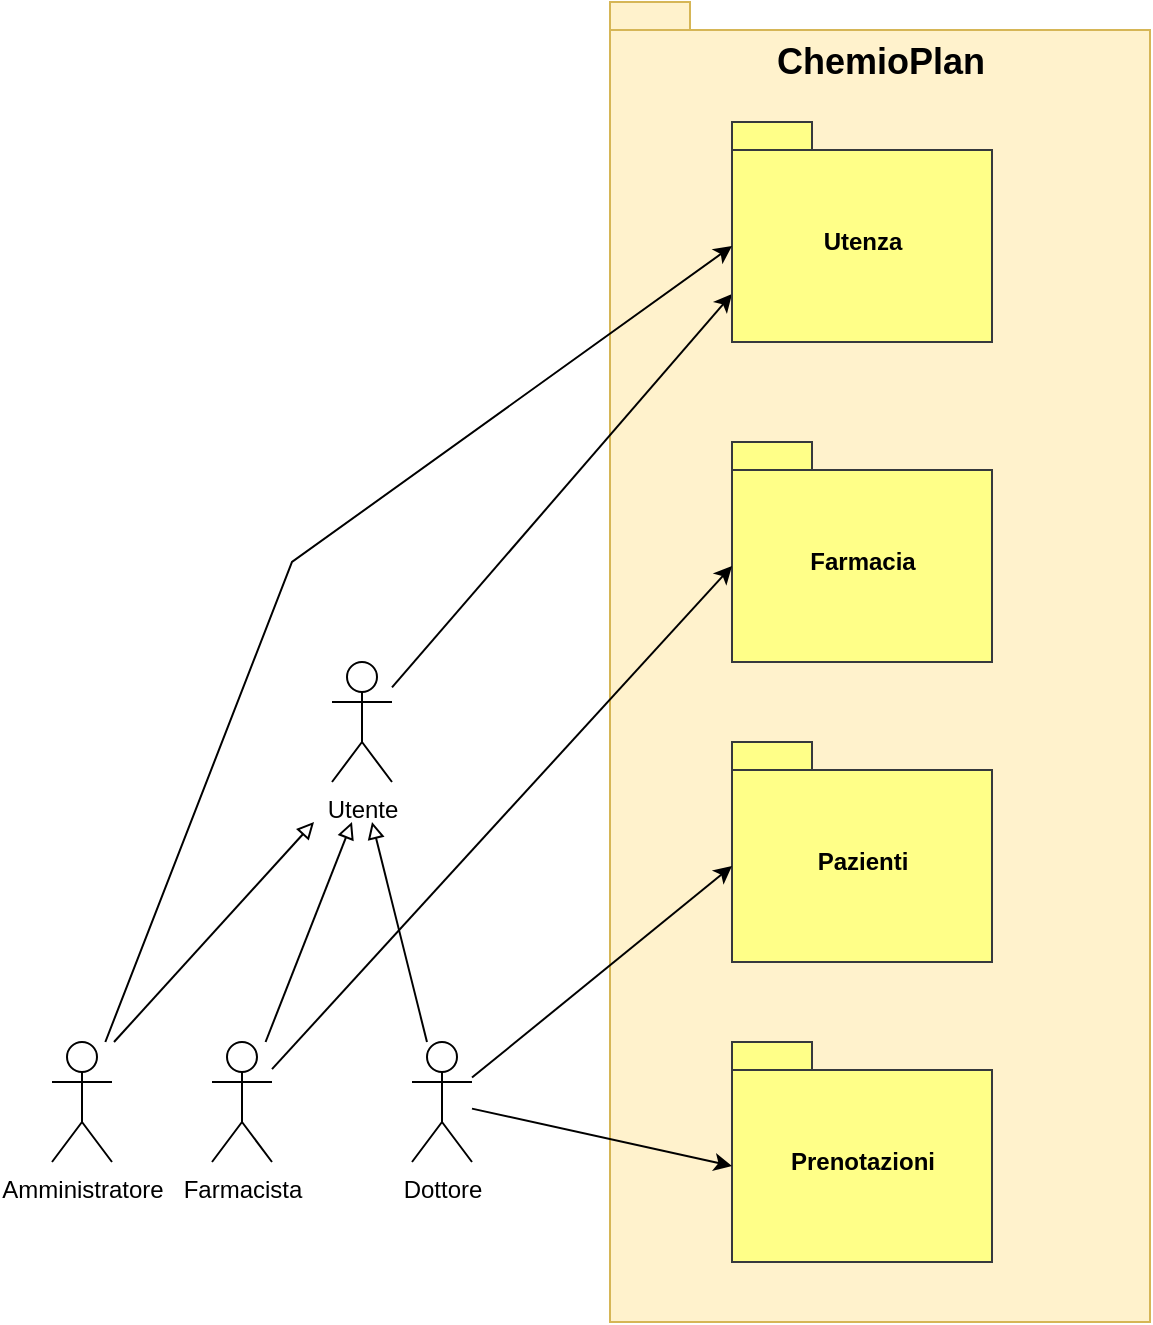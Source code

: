 <mxfile version="20.6.2" type="device"><diagram id="1ujB4OWVusEflNQhktEN" name="Pagina-1"><mxGraphModel dx="1024" dy="604" grid="1" gridSize="10" guides="1" tooltips="1" connect="1" arrows="1" fold="1" page="1" pageScale="1" pageWidth="827" pageHeight="1169" math="0" shadow="0"><root><mxCell id="0"/><mxCell id="1" parent="0"/><mxCell id="dW2VYn7vtzJeDL8rtS6v-17" style="rounded=0;orthogonalLoop=1;jettySize=auto;html=1;endArrow=block;endFill=0;" parent="1" source="dW2VYn7vtzJeDL8rtS6v-2" edge="1"><mxGeometry relative="1" as="geometry"><mxPoint x="299" y="710" as="targetPoint"/></mxGeometry></mxCell><mxCell id="dW2VYn7vtzJeDL8rtS6v-2" value="Dottore" style="shape=umlActor;verticalLabelPosition=bottom;verticalAlign=top;html=1;outlineConnect=0;" parent="1" vertex="1"><mxGeometry x="319" y="820" width="30" height="60" as="geometry"/></mxCell><mxCell id="dW2VYn7vtzJeDL8rtS6v-3" value="" style="shape=folder;fontStyle=1;spacingTop=10;tabWidth=40;tabHeight=14;tabPosition=left;html=1;fillColor=#fff2cc;strokeColor=#d6b656;" parent="1" vertex="1"><mxGeometry x="418" y="300" width="270" height="660" as="geometry"/></mxCell><mxCell id="dW2VYn7vtzJeDL8rtS6v-4" value="ChemioPlan" style="text;html=1;align=center;verticalAlign=middle;resizable=0;points=[];autosize=1;strokeColor=none;fillColor=none;fontStyle=1;fontSize=18;" parent="1" vertex="1"><mxGeometry x="488" y="310" width="130" height="40" as="geometry"/></mxCell><mxCell id="dW2VYn7vtzJeDL8rtS6v-7" value="Farmacia" style="shape=folder;fontStyle=1;spacingTop=10;tabWidth=40;tabHeight=14;tabPosition=left;html=1;fillColor=#ffff88;strokeColor=#36393d;" parent="1" vertex="1"><mxGeometry x="479" y="520" width="130" height="110" as="geometry"/></mxCell><mxCell id="dW2VYn7vtzJeDL8rtS6v-8" value="Prenotazioni" style="shape=folder;fontStyle=1;spacingTop=10;tabWidth=40;tabHeight=14;tabPosition=left;html=1;fillColor=#ffff88;strokeColor=#36393d;" parent="1" vertex="1"><mxGeometry x="479" y="820" width="130" height="110" as="geometry"/></mxCell><mxCell id="dW2VYn7vtzJeDL8rtS6v-9" value="Pazienti" style="shape=folder;fontStyle=1;spacingTop=10;tabWidth=40;tabHeight=14;tabPosition=left;html=1;fillColor=#ffff88;strokeColor=#36393d;" parent="1" vertex="1"><mxGeometry x="479" y="670" width="130" height="110" as="geometry"/></mxCell><mxCell id="dW2VYn7vtzJeDL8rtS6v-16" style="rounded=0;orthogonalLoop=1;jettySize=auto;html=1;endArrow=block;endFill=0;" parent="1" source="dW2VYn7vtzJeDL8rtS6v-11" edge="1"><mxGeometry relative="1" as="geometry"><mxPoint x="289" y="710" as="targetPoint"/></mxGeometry></mxCell><mxCell id="dW2VYn7vtzJeDL8rtS6v-18" style="edgeStyle=none;rounded=0;orthogonalLoop=1;jettySize=auto;html=1;entryX=0;entryY=0;entryDx=0;entryDy=62;entryPerimeter=0;endArrow=classic;endFill=1;" parent="1" source="dW2VYn7vtzJeDL8rtS6v-11" target="dW2VYn7vtzJeDL8rtS6v-7" edge="1"><mxGeometry relative="1" as="geometry"/></mxCell><mxCell id="dW2VYn7vtzJeDL8rtS6v-11" value="Farmacista" style="shape=umlActor;verticalLabelPosition=bottom;verticalAlign=top;html=1;outlineConnect=0;" parent="1" vertex="1"><mxGeometry x="219" y="820" width="30" height="60" as="geometry"/></mxCell><mxCell id="Ckl33dmH8QgwlhBDZ0kr-2" style="rounded=0;orthogonalLoop=1;jettySize=auto;html=1;entryX=0;entryY=0;entryDx=0;entryDy=86;entryPerimeter=0;" parent="1" source="dW2VYn7vtzJeDL8rtS6v-13" target="Ckl33dmH8QgwlhBDZ0kr-1" edge="1"><mxGeometry relative="1" as="geometry"/></mxCell><mxCell id="dW2VYn7vtzJeDL8rtS6v-13" value="Utente" style="shape=umlActor;verticalLabelPosition=bottom;verticalAlign=top;html=1;outlineConnect=0;" parent="1" vertex="1"><mxGeometry x="279" y="630" width="30" height="60" as="geometry"/></mxCell><mxCell id="dW2VYn7vtzJeDL8rtS6v-19" style="edgeStyle=none;rounded=0;orthogonalLoop=1;jettySize=auto;html=1;entryX=0;entryY=0;entryDx=0;entryDy=62;entryPerimeter=0;endArrow=classic;endFill=1;" parent="1" source="dW2VYn7vtzJeDL8rtS6v-2" target="dW2VYn7vtzJeDL8rtS6v-9" edge="1"><mxGeometry relative="1" as="geometry"/></mxCell><mxCell id="dW2VYn7vtzJeDL8rtS6v-20" style="edgeStyle=none;rounded=0;orthogonalLoop=1;jettySize=auto;html=1;entryX=0;entryY=0;entryDx=0;entryDy=62;entryPerimeter=0;endArrow=classic;endFill=1;" parent="1" source="dW2VYn7vtzJeDL8rtS6v-2" target="dW2VYn7vtzJeDL8rtS6v-8" edge="1"><mxGeometry relative="1" as="geometry"/></mxCell><mxCell id="Ckl33dmH8QgwlhBDZ0kr-1" value="Utenza" style="shape=folder;fontStyle=1;spacingTop=10;tabWidth=40;tabHeight=14;tabPosition=left;html=1;fillColor=#ffff88;strokeColor=#36393d;" parent="1" vertex="1"><mxGeometry x="479" y="360" width="130" height="110" as="geometry"/></mxCell><mxCell id="Ckl33dmH8QgwlhBDZ0kr-6" style="rounded=0;orthogonalLoop=1;jettySize=auto;html=1;entryX=0;entryY=0;entryDx=0;entryDy=62;entryPerimeter=0;endArrow=classic;endFill=1;" parent="1" source="Ckl33dmH8QgwlhBDZ0kr-4" target="Ckl33dmH8QgwlhBDZ0kr-1" edge="1"><mxGeometry relative="1" as="geometry"><Array as="points"><mxPoint x="259" y="580"/></Array></mxGeometry></mxCell><mxCell id="Ckl33dmH8QgwlhBDZ0kr-4" value="Amministratore" style="shape=umlActor;verticalLabelPosition=bottom;verticalAlign=top;html=1;outlineConnect=0;" parent="1" vertex="1"><mxGeometry x="139" y="820" width="30" height="60" as="geometry"/></mxCell><mxCell id="QZDK804Bn9s7O0C1CENl-1" style="rounded=0;orthogonalLoop=1;jettySize=auto;html=1;endArrow=block;endFill=0;" edge="1" parent="1"><mxGeometry relative="1" as="geometry"><mxPoint x="270" y="710" as="targetPoint"/><mxPoint x="170" y="820" as="sourcePoint"/></mxGeometry></mxCell></root></mxGraphModel></diagram></mxfile>